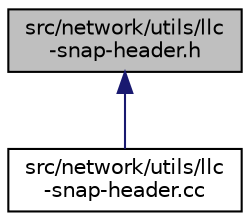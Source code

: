 digraph "src/network/utils/llc-snap-header.h"
{
 // LATEX_PDF_SIZE
  edge [fontname="Helvetica",fontsize="10",labelfontname="Helvetica",labelfontsize="10"];
  node [fontname="Helvetica",fontsize="10",shape=record];
  Node1 [label="src/network/utils/llc\l-snap-header.h",height=0.2,width=0.4,color="black", fillcolor="grey75", style="filled", fontcolor="black",tooltip=" "];
  Node1 -> Node2 [dir="back",color="midnightblue",fontsize="10",style="solid",fontname="Helvetica"];
  Node2 [label="src/network/utils/llc\l-snap-header.cc",height=0.2,width=0.4,color="black", fillcolor="white", style="filled",URL="$llc-snap-header_8cc.html",tooltip=" "];
}

